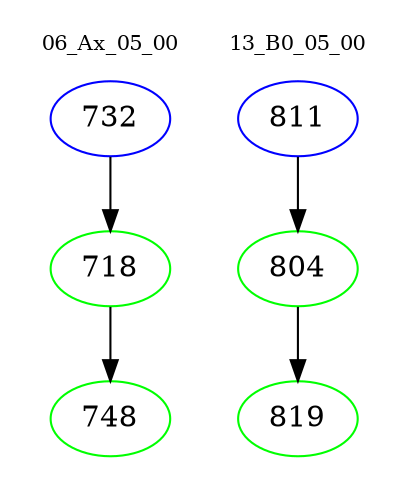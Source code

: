 digraph{
subgraph cluster_0 {
color = white
label = "06_Ax_05_00";
fontsize=10;
T0_732 [label="732", color="blue"]
T0_732 -> T0_718 [color="black"]
T0_718 [label="718", color="green"]
T0_718 -> T0_748 [color="black"]
T0_748 [label="748", color="green"]
}
subgraph cluster_1 {
color = white
label = "13_B0_05_00";
fontsize=10;
T1_811 [label="811", color="blue"]
T1_811 -> T1_804 [color="black"]
T1_804 [label="804", color="green"]
T1_804 -> T1_819 [color="black"]
T1_819 [label="819", color="green"]
}
}
